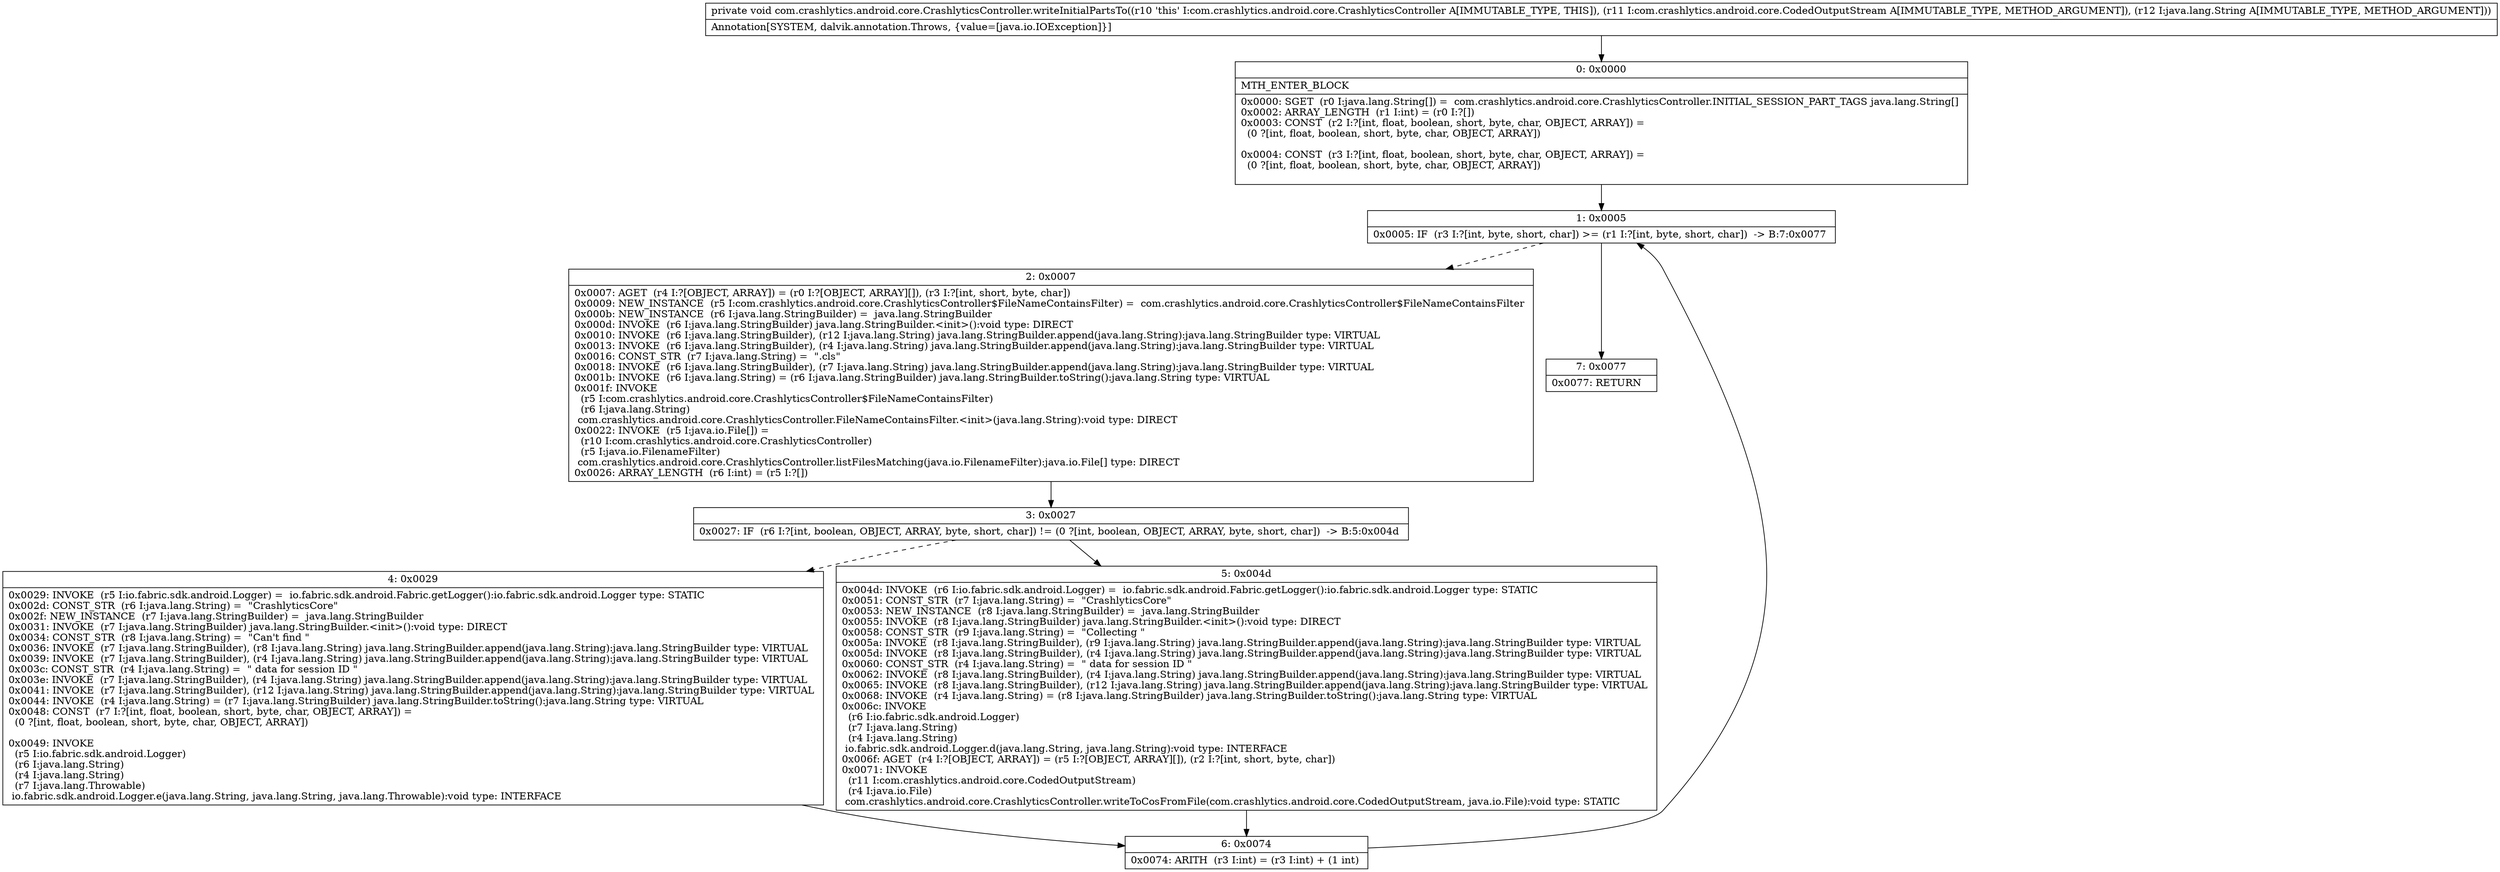 digraph "CFG forcom.crashlytics.android.core.CrashlyticsController.writeInitialPartsTo(Lcom\/crashlytics\/android\/core\/CodedOutputStream;Ljava\/lang\/String;)V" {
Node_0 [shape=record,label="{0\:\ 0x0000|MTH_ENTER_BLOCK\l|0x0000: SGET  (r0 I:java.lang.String[]) =  com.crashlytics.android.core.CrashlyticsController.INITIAL_SESSION_PART_TAGS java.lang.String[] \l0x0002: ARRAY_LENGTH  (r1 I:int) = (r0 I:?[]) \l0x0003: CONST  (r2 I:?[int, float, boolean, short, byte, char, OBJECT, ARRAY]) = \l  (0 ?[int, float, boolean, short, byte, char, OBJECT, ARRAY])\l \l0x0004: CONST  (r3 I:?[int, float, boolean, short, byte, char, OBJECT, ARRAY]) = \l  (0 ?[int, float, boolean, short, byte, char, OBJECT, ARRAY])\l \l}"];
Node_1 [shape=record,label="{1\:\ 0x0005|0x0005: IF  (r3 I:?[int, byte, short, char]) \>= (r1 I:?[int, byte, short, char])  \-\> B:7:0x0077 \l}"];
Node_2 [shape=record,label="{2\:\ 0x0007|0x0007: AGET  (r4 I:?[OBJECT, ARRAY]) = (r0 I:?[OBJECT, ARRAY][]), (r3 I:?[int, short, byte, char]) \l0x0009: NEW_INSTANCE  (r5 I:com.crashlytics.android.core.CrashlyticsController$FileNameContainsFilter) =  com.crashlytics.android.core.CrashlyticsController$FileNameContainsFilter \l0x000b: NEW_INSTANCE  (r6 I:java.lang.StringBuilder) =  java.lang.StringBuilder \l0x000d: INVOKE  (r6 I:java.lang.StringBuilder) java.lang.StringBuilder.\<init\>():void type: DIRECT \l0x0010: INVOKE  (r6 I:java.lang.StringBuilder), (r12 I:java.lang.String) java.lang.StringBuilder.append(java.lang.String):java.lang.StringBuilder type: VIRTUAL \l0x0013: INVOKE  (r6 I:java.lang.StringBuilder), (r4 I:java.lang.String) java.lang.StringBuilder.append(java.lang.String):java.lang.StringBuilder type: VIRTUAL \l0x0016: CONST_STR  (r7 I:java.lang.String) =  \".cls\" \l0x0018: INVOKE  (r6 I:java.lang.StringBuilder), (r7 I:java.lang.String) java.lang.StringBuilder.append(java.lang.String):java.lang.StringBuilder type: VIRTUAL \l0x001b: INVOKE  (r6 I:java.lang.String) = (r6 I:java.lang.StringBuilder) java.lang.StringBuilder.toString():java.lang.String type: VIRTUAL \l0x001f: INVOKE  \l  (r5 I:com.crashlytics.android.core.CrashlyticsController$FileNameContainsFilter)\l  (r6 I:java.lang.String)\l com.crashlytics.android.core.CrashlyticsController.FileNameContainsFilter.\<init\>(java.lang.String):void type: DIRECT \l0x0022: INVOKE  (r5 I:java.io.File[]) = \l  (r10 I:com.crashlytics.android.core.CrashlyticsController)\l  (r5 I:java.io.FilenameFilter)\l com.crashlytics.android.core.CrashlyticsController.listFilesMatching(java.io.FilenameFilter):java.io.File[] type: DIRECT \l0x0026: ARRAY_LENGTH  (r6 I:int) = (r5 I:?[]) \l}"];
Node_3 [shape=record,label="{3\:\ 0x0027|0x0027: IF  (r6 I:?[int, boolean, OBJECT, ARRAY, byte, short, char]) != (0 ?[int, boolean, OBJECT, ARRAY, byte, short, char])  \-\> B:5:0x004d \l}"];
Node_4 [shape=record,label="{4\:\ 0x0029|0x0029: INVOKE  (r5 I:io.fabric.sdk.android.Logger) =  io.fabric.sdk.android.Fabric.getLogger():io.fabric.sdk.android.Logger type: STATIC \l0x002d: CONST_STR  (r6 I:java.lang.String) =  \"CrashlyticsCore\" \l0x002f: NEW_INSTANCE  (r7 I:java.lang.StringBuilder) =  java.lang.StringBuilder \l0x0031: INVOKE  (r7 I:java.lang.StringBuilder) java.lang.StringBuilder.\<init\>():void type: DIRECT \l0x0034: CONST_STR  (r8 I:java.lang.String) =  \"Can't find \" \l0x0036: INVOKE  (r7 I:java.lang.StringBuilder), (r8 I:java.lang.String) java.lang.StringBuilder.append(java.lang.String):java.lang.StringBuilder type: VIRTUAL \l0x0039: INVOKE  (r7 I:java.lang.StringBuilder), (r4 I:java.lang.String) java.lang.StringBuilder.append(java.lang.String):java.lang.StringBuilder type: VIRTUAL \l0x003c: CONST_STR  (r4 I:java.lang.String) =  \" data for session ID \" \l0x003e: INVOKE  (r7 I:java.lang.StringBuilder), (r4 I:java.lang.String) java.lang.StringBuilder.append(java.lang.String):java.lang.StringBuilder type: VIRTUAL \l0x0041: INVOKE  (r7 I:java.lang.StringBuilder), (r12 I:java.lang.String) java.lang.StringBuilder.append(java.lang.String):java.lang.StringBuilder type: VIRTUAL \l0x0044: INVOKE  (r4 I:java.lang.String) = (r7 I:java.lang.StringBuilder) java.lang.StringBuilder.toString():java.lang.String type: VIRTUAL \l0x0048: CONST  (r7 I:?[int, float, boolean, short, byte, char, OBJECT, ARRAY]) = \l  (0 ?[int, float, boolean, short, byte, char, OBJECT, ARRAY])\l \l0x0049: INVOKE  \l  (r5 I:io.fabric.sdk.android.Logger)\l  (r6 I:java.lang.String)\l  (r4 I:java.lang.String)\l  (r7 I:java.lang.Throwable)\l io.fabric.sdk.android.Logger.e(java.lang.String, java.lang.String, java.lang.Throwable):void type: INTERFACE \l}"];
Node_5 [shape=record,label="{5\:\ 0x004d|0x004d: INVOKE  (r6 I:io.fabric.sdk.android.Logger) =  io.fabric.sdk.android.Fabric.getLogger():io.fabric.sdk.android.Logger type: STATIC \l0x0051: CONST_STR  (r7 I:java.lang.String) =  \"CrashlyticsCore\" \l0x0053: NEW_INSTANCE  (r8 I:java.lang.StringBuilder) =  java.lang.StringBuilder \l0x0055: INVOKE  (r8 I:java.lang.StringBuilder) java.lang.StringBuilder.\<init\>():void type: DIRECT \l0x0058: CONST_STR  (r9 I:java.lang.String) =  \"Collecting \" \l0x005a: INVOKE  (r8 I:java.lang.StringBuilder), (r9 I:java.lang.String) java.lang.StringBuilder.append(java.lang.String):java.lang.StringBuilder type: VIRTUAL \l0x005d: INVOKE  (r8 I:java.lang.StringBuilder), (r4 I:java.lang.String) java.lang.StringBuilder.append(java.lang.String):java.lang.StringBuilder type: VIRTUAL \l0x0060: CONST_STR  (r4 I:java.lang.String) =  \" data for session ID \" \l0x0062: INVOKE  (r8 I:java.lang.StringBuilder), (r4 I:java.lang.String) java.lang.StringBuilder.append(java.lang.String):java.lang.StringBuilder type: VIRTUAL \l0x0065: INVOKE  (r8 I:java.lang.StringBuilder), (r12 I:java.lang.String) java.lang.StringBuilder.append(java.lang.String):java.lang.StringBuilder type: VIRTUAL \l0x0068: INVOKE  (r4 I:java.lang.String) = (r8 I:java.lang.StringBuilder) java.lang.StringBuilder.toString():java.lang.String type: VIRTUAL \l0x006c: INVOKE  \l  (r6 I:io.fabric.sdk.android.Logger)\l  (r7 I:java.lang.String)\l  (r4 I:java.lang.String)\l io.fabric.sdk.android.Logger.d(java.lang.String, java.lang.String):void type: INTERFACE \l0x006f: AGET  (r4 I:?[OBJECT, ARRAY]) = (r5 I:?[OBJECT, ARRAY][]), (r2 I:?[int, short, byte, char]) \l0x0071: INVOKE  \l  (r11 I:com.crashlytics.android.core.CodedOutputStream)\l  (r4 I:java.io.File)\l com.crashlytics.android.core.CrashlyticsController.writeToCosFromFile(com.crashlytics.android.core.CodedOutputStream, java.io.File):void type: STATIC \l}"];
Node_6 [shape=record,label="{6\:\ 0x0074|0x0074: ARITH  (r3 I:int) = (r3 I:int) + (1 int) \l}"];
Node_7 [shape=record,label="{7\:\ 0x0077|0x0077: RETURN   \l}"];
MethodNode[shape=record,label="{private void com.crashlytics.android.core.CrashlyticsController.writeInitialPartsTo((r10 'this' I:com.crashlytics.android.core.CrashlyticsController A[IMMUTABLE_TYPE, THIS]), (r11 I:com.crashlytics.android.core.CodedOutputStream A[IMMUTABLE_TYPE, METHOD_ARGUMENT]), (r12 I:java.lang.String A[IMMUTABLE_TYPE, METHOD_ARGUMENT]))  | Annotation[SYSTEM, dalvik.annotation.Throws, \{value=[java.io.IOException]\}]\l}"];
MethodNode -> Node_0;
Node_0 -> Node_1;
Node_1 -> Node_2[style=dashed];
Node_1 -> Node_7;
Node_2 -> Node_3;
Node_3 -> Node_4[style=dashed];
Node_3 -> Node_5;
Node_4 -> Node_6;
Node_5 -> Node_6;
Node_6 -> Node_1;
}

